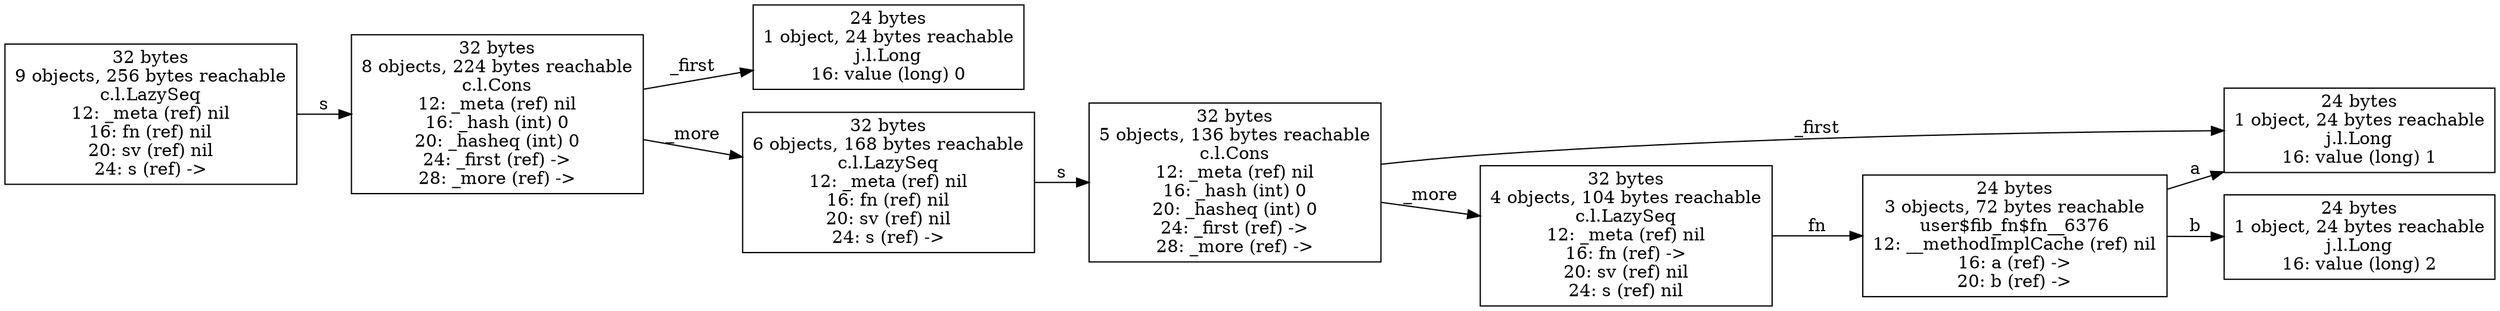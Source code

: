 digraph {
graph [layout=dot,rankdir=LR];
"26106721920" [label="24 bytes
1 object, 24 bytes reachable
j.l.Long
16: value (long) 0",shape=box];
"26124227456" [label="32 bytes
9 objects, 256 bytes reachable
c.l.LazySeq
12: _meta (ref) nil
16: fn (ref) nil
20: sv (ref) nil
24: s (ref) ->",shape=box];
"26102850176" [label="24 bytes
1 object, 24 bytes reachable
j.l.Long
16: value (long) 1",shape=box];
"31713887808" [label="32 bytes
6 objects, 168 bytes reachable
c.l.LazySeq
12: _meta (ref) nil
16: fn (ref) nil
20: sv (ref) nil
24: s (ref) ->",shape=box];
"31713888256" [label="32 bytes
8 objects, 224 bytes reachable
c.l.Cons
12: _meta (ref) nil
16: _hash (int) 0
20: _hasheq (int) 0
24: _first (ref) ->
28: _more (ref) ->",shape=box];
"31809817088" [label="24 bytes
3 objects, 72 bytes reachable
user$fib_fn$fn__6376
12: __methodImplCache (ref) nil
16: a (ref) ->
20: b (ref) ->",shape=box];
"31809816832" [label="32 bytes
4 objects, 104 bytes reachable
c.l.LazySeq
12: _meta (ref) nil
16: fn (ref) ->
20: sv (ref) nil
24: s (ref) nil",shape=box];
"31809817280" [label="32 bytes
5 objects, 136 bytes reachable
c.l.Cons
12: _meta (ref) nil
16: _hash (int) 0
20: _hasheq (int) 0
24: _first (ref) ->
28: _more (ref) ->",shape=box];
"26102849984" [label="24 bytes
1 object, 24 bytes reachable
j.l.Long
16: value (long) 2",shape=box];
"26124227456" -> "31713888256" ["field-name"=s,label=s];
"31713887808" -> "31809817280" ["field-name"=s,label=s];
"31713888256" -> "26106721920" ["field-name"=_first,label=_first];
"31713888256" -> "31713887808" ["field-name"=_more,label=_more];
"31809817088" -> "26102850176" ["field-name"=a,label=a];
"31809817088" -> "26102849984" ["field-name"=b,label=b];
"31809816832" -> "31809817088" ["field-name"=fn,label=fn];
"31809817280" -> "26102850176" ["field-name"=_first,label=_first];
"31809817280" -> "31809816832" ["field-name"=_more,label=_more];
} 